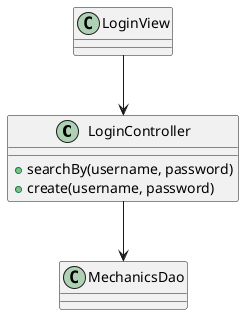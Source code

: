 @startuml
	class LoginController {
	+searchBy(username, password)
	+create(username, password)
	}

	LoginView --> LoginController
	LoginController --> MechanicsDao
@enduml